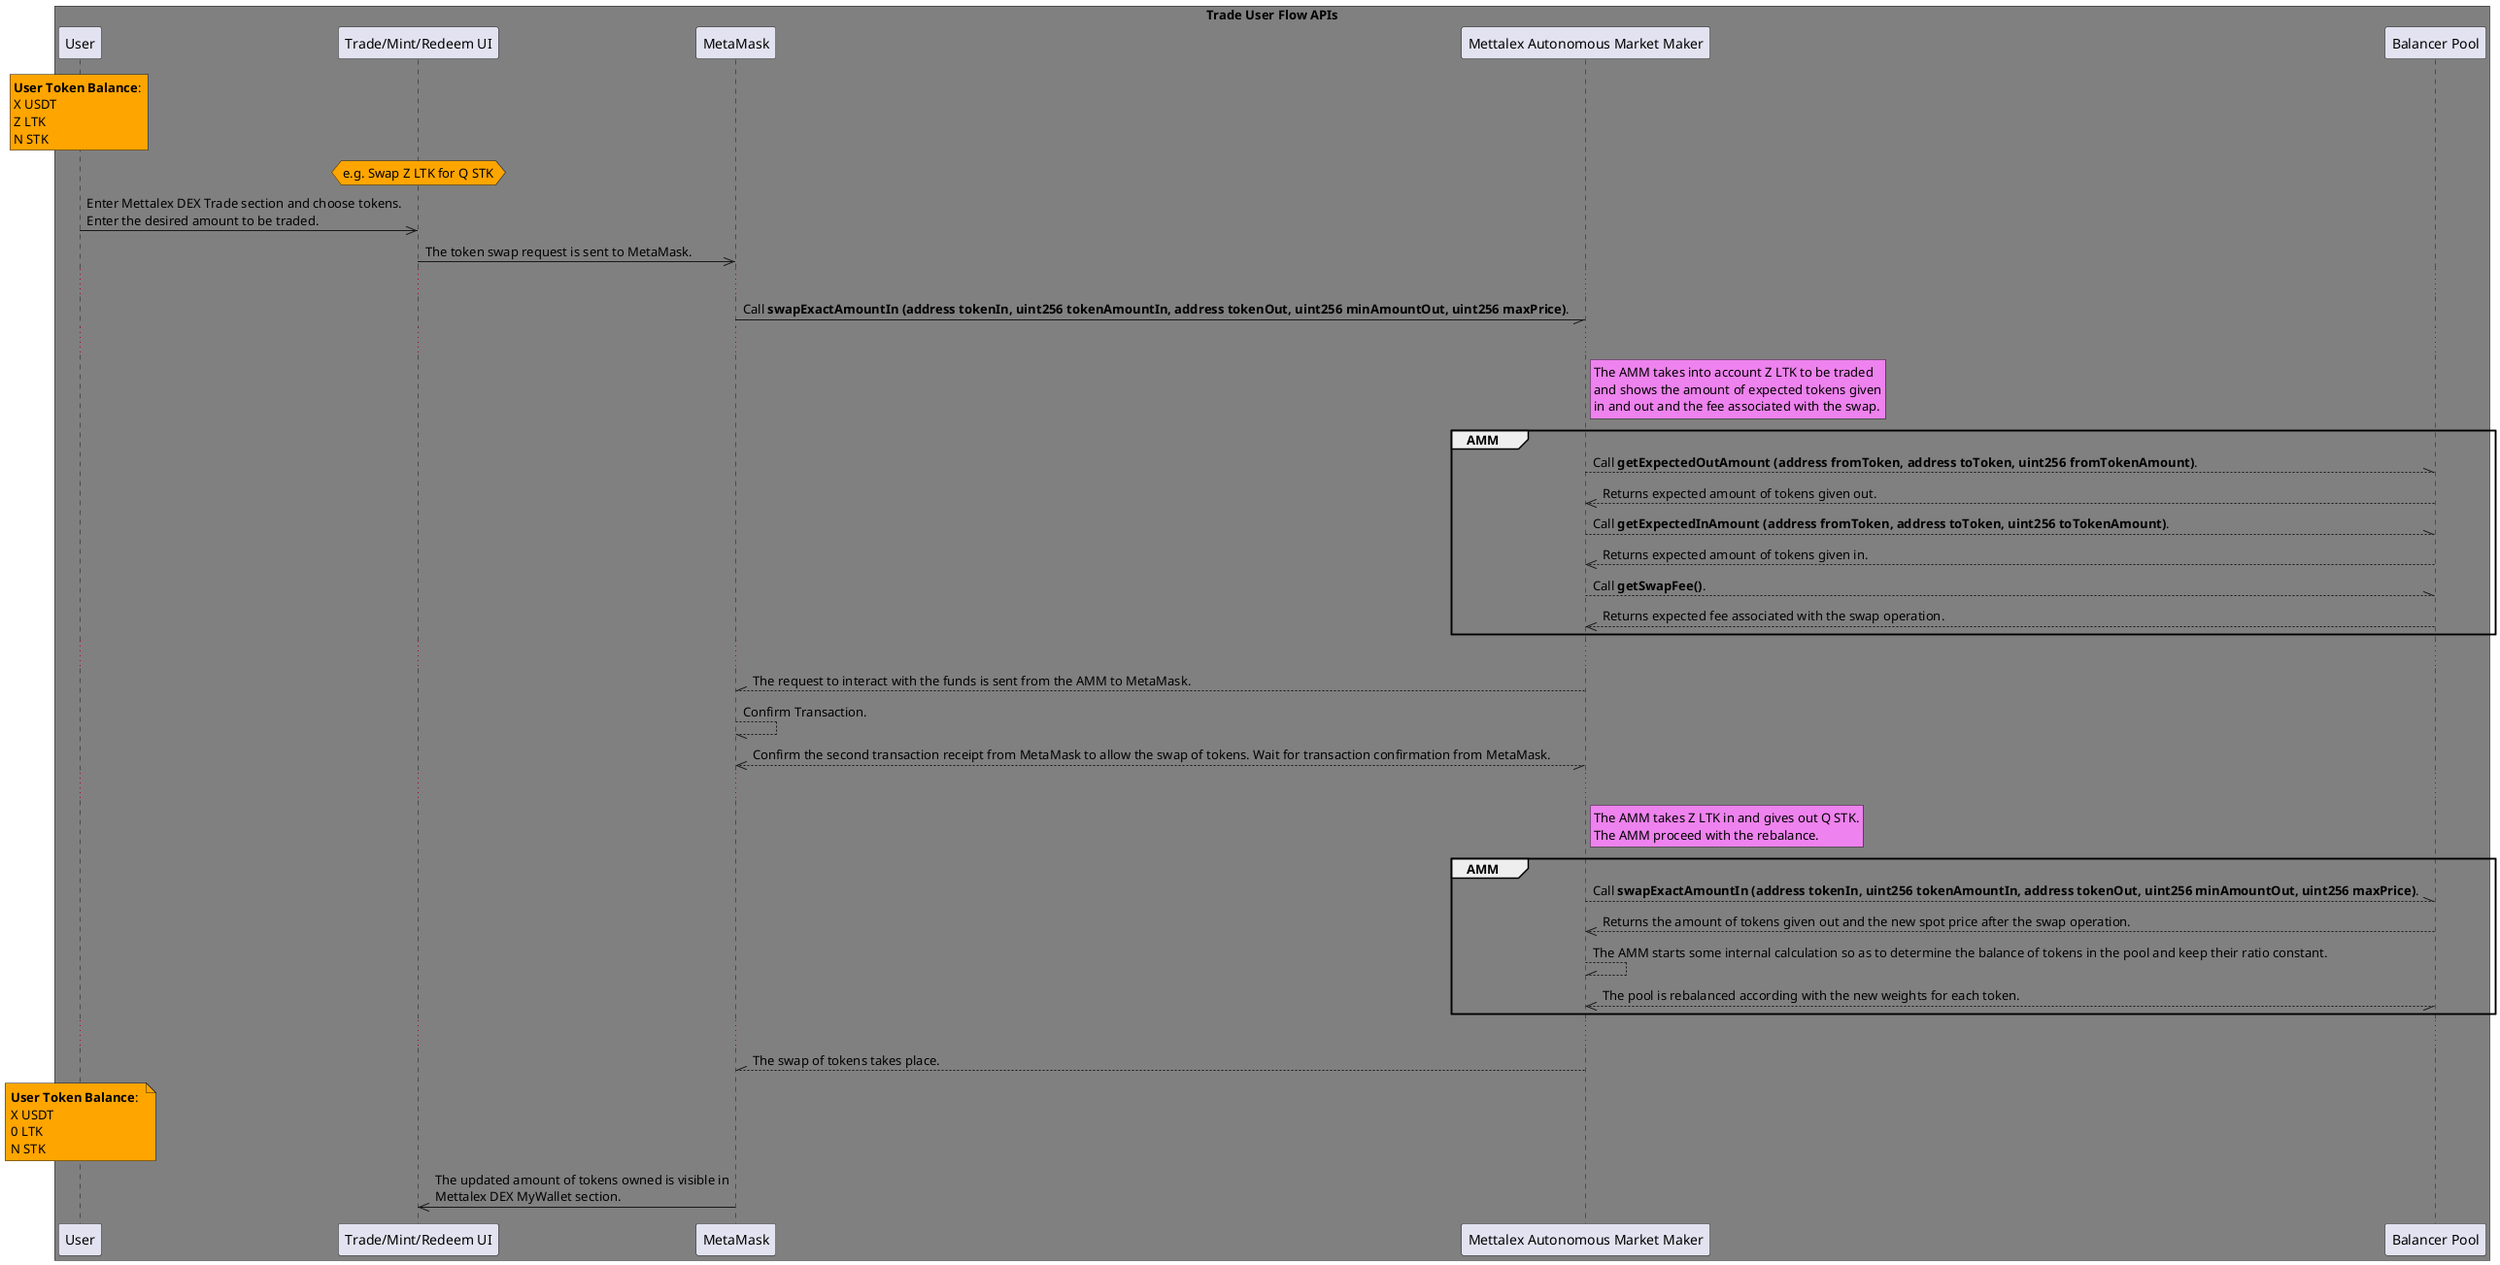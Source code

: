 @startuml

box "Trade User Flow APIs" #grey
participant "User" as user
participant "Trade/Mint/Redeem UI" as UI
participant "MetaMask" as MM
participant "Mettalex Autonomous Market Maker" as AMM
participant "Balancer Pool" as BPool

end box

rnote over user #orange: **User Token Balance**: \nX USDT \nZ LTK \nN STK
hnote over UI #orange: e.g. Swap Z LTK for Q STK

user ->> UI: Enter Mettalex DEX Trade section and choose tokens.\nEnter the desired amount to be traded.
UI ->> MM: The token swap request is sent to MetaMask.
...
MM -// AMM: Call **swapExactAmountIn (address tokenIn, uint256 tokenAmountIn, address tokenOut, uint256 minAmountOut, uint256 maxPrice)**.
...
rnote right of AMM #violet: The AMM takes into account Z LTK to be traded\nand shows the amount of expected tokens given\nin and out and the fee associated with the swap.

group AMM
AMM --\\ BPool: Call **getExpectedOutAmount (address fromToken, address toToken, uint256 fromTokenAmount)**.
BPool -->> AMM: Returns expected amount of tokens given out.
AMM --\\ BPool: Call **getExpectedInAmount (address fromToken, address toToken, uint256 toTokenAmount)**.
BPool -->> AMM: Returns expected amount of tokens given in.
AMM --\\ BPool: Call **getSwapFee()**.
BPool -->> AMM: Returns expected fee associated with the swap operation.


end group

...
AMM --\\ MM: The request to interact with the funds is sent from the AMM to MetaMask.
MM --// MM: Confirm Transaction.
MM \\--// AMM: Confirm the second transaction receipt from MetaMask to allow the swap of tokens. Wait for transaction confirmation from MetaMask.
...

rnote right of AMM #violet: The AMM takes Z LTK in and gives out Q STK.\nThe AMM proceed with the rebalance.

group AMM
AMM --\\ BPool: Call **swapExactAmountIn (address tokenIn, uint256 tokenAmountIn, address tokenOut, uint256 minAmountOut, uint256 maxPrice)**.
BPool -->> AMM: Returns the amount of tokens given out and the new spot price after the swap operation.
AMM --\\ AMM: The AMM starts some internal calculation so as to determine the balance of tokens in the pool and keep their ratio constant.
AMM \\-->> BPool: The pool is rebalanced according with the new weights for each token.

end group

...
AMM --\\ MM: The swap of tokens takes place.

note over user #orange: **User Token Balance**: \nX USDT \n0 LTK \nN STK
MM ->> UI: The updated amount of tokens owned is visible in\nMettalex DEX MyWallet section.


@enduml
